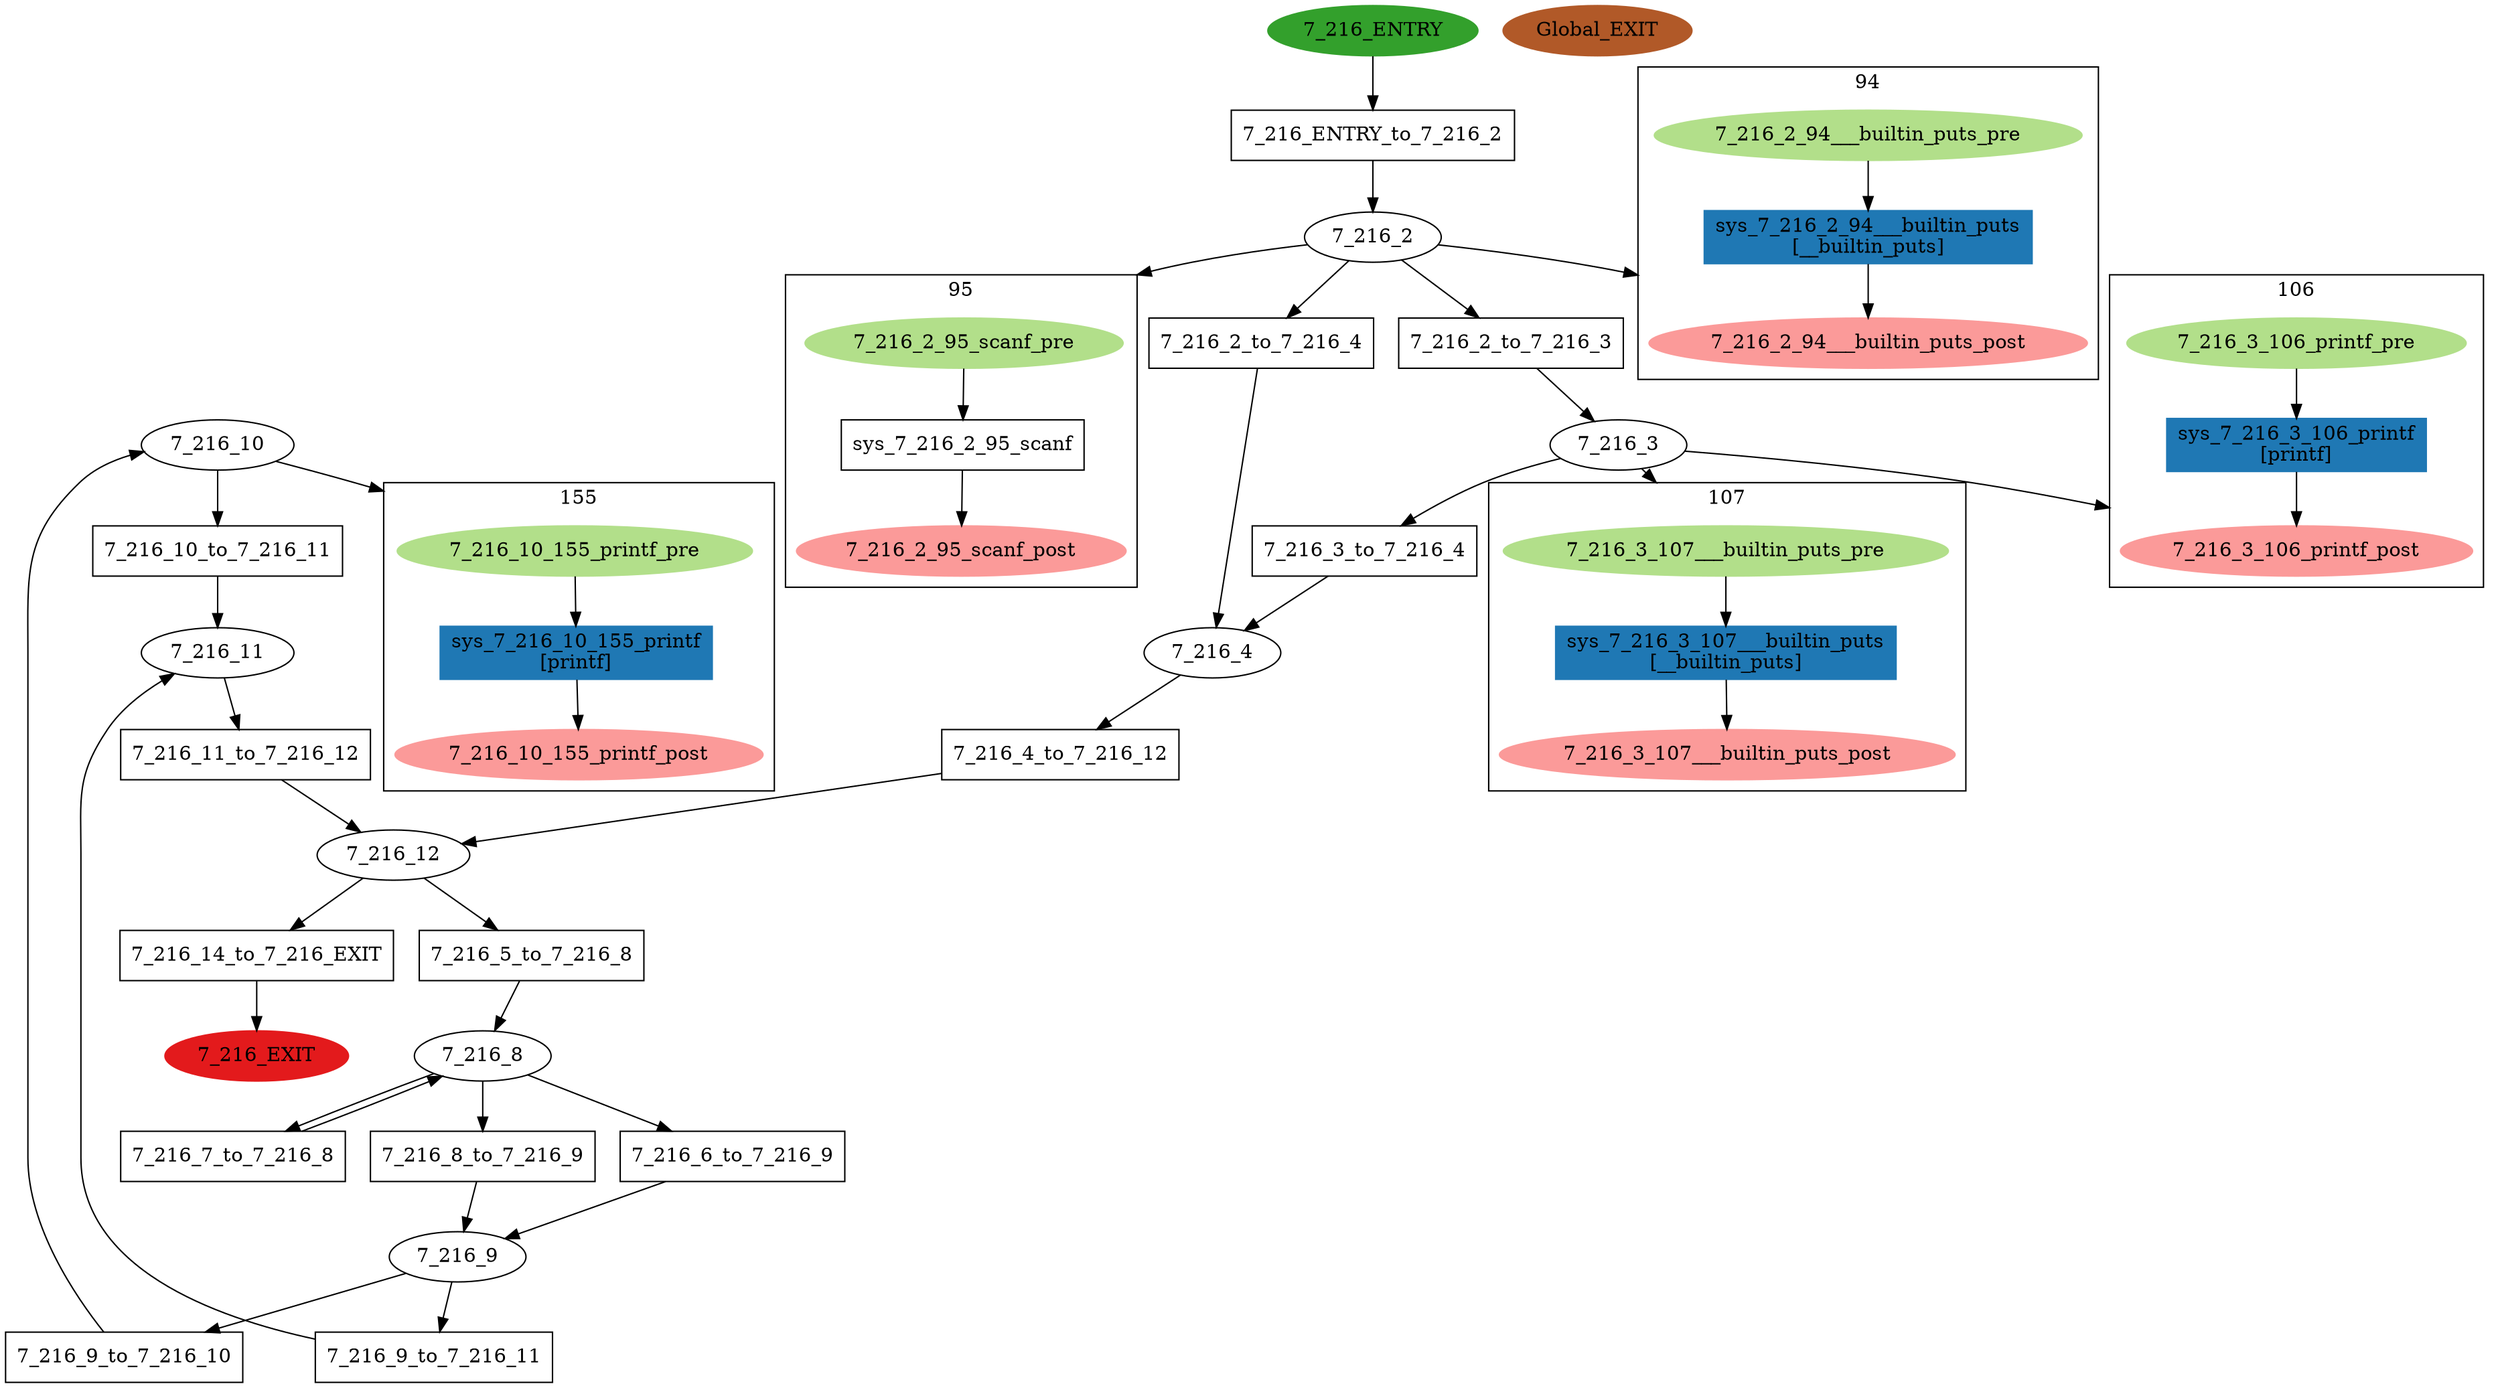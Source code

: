 digraph model { 
compound=true; 
node  [style="filled", colorscheme="paired12"];  "7_216_10" [shape=ellipse, style=""];
subgraph "cluster_7_216_10_155" { 
label="155"  "7_216_10_155_printf_pre" [shape=ellipse, style=""];
  "7_216_10_155_printf_post" [shape=ellipse, style=""];
  "sys_7_216_10_155_printf" [shape=box, style=""];
  "sys_7_216_10_155_printf" [color=2, style=filled];
  "sys_7_216_10_155_printf" [label="sys_7_216_10_155_printf\n[printf]"];
  "sys_7_216_10_155_printf" -> "7_216_10_155_printf_post" [label="", arrowhead="normal"];
  "7_216_10_155_printf_pre" -> "sys_7_216_10_155_printf" [label="", arrowhead="normal"];
}
  "7_216_10" -> "7_216_10_155_printf_pre" [lhead="cluster_7_216_10_155"];
  "7_216_10_155_printf_pre" [color=3, style=filled];
  "7_216_10_155_printf_post" [color=5, style=filled];
  "7_216_EXIT" [shape=ellipse, color=6, style=filled];
  "7_216_ENTRY" [shape=ellipse, color=4, style=filled];
  "7_216_12" [shape=ellipse, style=""];
  "7_216_11" [shape=ellipse, style=""];
  "7_216_3" [shape=ellipse, style=""];
subgraph "cluster_7_216_3_106" { 
label="106"  "7_216_3_106_printf_post" [shape=ellipse, style=""];
  "7_216_3_106_printf_pre" [shape=ellipse, style=""];
  "sys_7_216_3_106_printf" [shape=box, style=""];
  "sys_7_216_3_106_printf" [color=2, style=filled];
  "sys_7_216_3_106_printf" [label="sys_7_216_3_106_printf\n[printf]"];
  "7_216_3_106_printf_pre" -> "sys_7_216_3_106_printf" [label="", arrowhead="normal"];
  "sys_7_216_3_106_printf" -> "7_216_3_106_printf_post" [label="", arrowhead="normal"];
}
  "7_216_3" -> "7_216_3_106_printf_post" [lhead="cluster_7_216_3_106"];
  "7_216_3_106_printf_pre" [color=3, style=filled];
  "7_216_3_106_printf_post" [color=5, style=filled];
subgraph "cluster_7_216_3_107" { 
label="107"  "7_216_3_107___builtin_puts_pre" [shape=ellipse, style=""];
  "7_216_3_107___builtin_puts_post" [shape=ellipse, style=""];
  "sys_7_216_3_107___builtin_puts" [shape=box, style=""];
  "sys_7_216_3_107___builtin_puts" [color=2, style=filled];
  "sys_7_216_3_107___builtin_puts" [label="sys_7_216_3_107___builtin_puts\n[__builtin_puts]"];
  "sys_7_216_3_107___builtin_puts" -> "7_216_3_107___builtin_puts_post" [label="", arrowhead="normal"];
  "7_216_3_107___builtin_puts_pre" -> "sys_7_216_3_107___builtin_puts" [label="", arrowhead="normal"];
}
  "7_216_3" -> "7_216_3_107___builtin_puts_pre" [lhead="cluster_7_216_3_107"];
  "7_216_3_107___builtin_puts_pre" [color=3, style=filled];
  "7_216_3_107___builtin_puts_post" [color=5, style=filled];
  "7_216_2" [shape=ellipse, style=""];
subgraph "cluster_7_216_2_94" { 
label="94"  "7_216_2_94___builtin_puts_post" [shape=ellipse, style=""];
  "7_216_2_94___builtin_puts_pre" [shape=ellipse, style=""];
  "sys_7_216_2_94___builtin_puts" [shape=box, style=""];
  "sys_7_216_2_94___builtin_puts" [color=2, style=filled];
  "sys_7_216_2_94___builtin_puts" [label="sys_7_216_2_94___builtin_puts\n[__builtin_puts]"];
  "7_216_2_94___builtin_puts_pre" -> "sys_7_216_2_94___builtin_puts" [label="", arrowhead="normal"];
  "sys_7_216_2_94___builtin_puts" -> "7_216_2_94___builtin_puts_post" [label="", arrowhead="normal"];
}
  "7_216_2" -> "7_216_2_94___builtin_puts_post" [lhead="cluster_7_216_2_94"];
  "7_216_2_94___builtin_puts_pre" [color=3, style=filled];
  "7_216_2_94___builtin_puts_post" [color=5, style=filled];
subgraph "cluster_7_216_2_95" { 
label="95"  "7_216_2_95_scanf_pre" [shape=ellipse, style=""];
  "7_216_2_95_scanf_post" [shape=ellipse, style=""];
  "sys_7_216_2_95_scanf" [shape=box, style=""];
  "sys_7_216_2_95_scanf" [label="sys_7_216_2_95_scanf\n"];
  "sys_7_216_2_95_scanf" -> "7_216_2_95_scanf_post" [label="", arrowhead="normal"];
  "7_216_2_95_scanf_pre" -> "sys_7_216_2_95_scanf" [label="", arrowhead="normal"];
}
  "7_216_2" -> "7_216_2_95_scanf_pre" [lhead="cluster_7_216_2_95"];
  "7_216_2_95_scanf_pre" [color=3, style=filled];
  "7_216_2_95_scanf_post" [color=5, style=filled];
  "7_216_4" [shape=ellipse, style=""];
  "7_216_9" [shape=ellipse, style=""];
  "7_216_8" [shape=ellipse, style=""];
  "Global_EXIT" [shape=ellipse, color=12, style=filled];
  "7_216_11_to_7_216_12" [shape=box, style=""];
  "7_216_11_to_7_216_12" [label="7_216_11_to_7_216_12\n"];
  "7_216_4_to_7_216_12" [shape=box, style=""];
  "7_216_4_to_7_216_12" [label="7_216_4_to_7_216_12\n"];
  "7_216_2_to_7_216_3" [shape=box, style=""];
  "7_216_2_to_7_216_3" [label="7_216_2_to_7_216_3\n"];
  "7_216_6_to_7_216_9" [shape=box, style=""];
  "7_216_6_to_7_216_9" [label="7_216_6_to_7_216_9\n"];
  "7_216_2_to_7_216_4" [shape=box, style=""];
  "7_216_2_to_7_216_4" [label="7_216_2_to_7_216_4\n"];
  "7_216_9_to_7_216_11" [shape=box, style=""];
  "7_216_9_to_7_216_11" [label="7_216_9_to_7_216_11\n"];
  "7_216_9_to_7_216_10" [shape=box, style=""];
  "7_216_9_to_7_216_10" [label="7_216_9_to_7_216_10\n"];
  "7_216_3_to_7_216_4" [shape=box, style=""];
  "7_216_3_to_7_216_4" [label="7_216_3_to_7_216_4\n"];
  "7_216_10_to_7_216_11" [shape=box, style=""];
  "7_216_10_to_7_216_11" [label="7_216_10_to_7_216_11\n"];
  "7_216_5_to_7_216_8" [shape=box, style=""];
  "7_216_5_to_7_216_8" [label="7_216_5_to_7_216_8\n"];
  "7_216_8_to_7_216_9" [shape=box, style=""];
  "7_216_8_to_7_216_9" [label="7_216_8_to_7_216_9\n"];
  "7_216_14_to_7_216_EXIT" [shape=box, style=""];
  "7_216_14_to_7_216_EXIT" [label="7_216_14_to_7_216_EXIT\n"];
  "7_216_7_to_7_216_8" [shape=box, style=""];
  "7_216_7_to_7_216_8" [label="7_216_7_to_7_216_8\n"];
  "7_216_ENTRY_to_7_216_2" [shape=box, style=""];
  "7_216_ENTRY_to_7_216_2" [label="7_216_ENTRY_to_7_216_2\n"];
  "7_216_2" -> "7_216_2_to_7_216_3" [label="", arrowhead="normal"];
  "7_216_11_to_7_216_12" -> "7_216_12" [label="", arrowhead="normal"];
  "7_216_8" -> "7_216_6_to_7_216_9" [label="", arrowhead="normal"];
  "7_216_9_to_7_216_10" -> "7_216_10" [label="", arrowhead="normal"];
  "7_216_9" -> "7_216_9_to_7_216_11" [label="", arrowhead="normal"];
  "7_216_10" -> "7_216_10_to_7_216_11" [label="", arrowhead="normal"];
  "7_216_8" -> "7_216_8_to_7_216_9" [label="", arrowhead="normal"];
  "7_216_11" -> "7_216_11_to_7_216_12" [label="", arrowhead="normal"];
  "7_216_9" -> "7_216_9_to_7_216_10" [label="", arrowhead="normal"];
  "7_216_8_to_7_216_9" -> "7_216_9" [label="", arrowhead="normal"];
  "7_216_12" -> "7_216_5_to_7_216_8" [label="", arrowhead="normal"];
  "7_216_2_to_7_216_3" -> "7_216_3" [label="", arrowhead="normal"];
  "7_216_2_to_7_216_4" -> "7_216_4" [label="", arrowhead="normal"];
  "7_216_5_to_7_216_8" -> "7_216_8" [label="", arrowhead="normal"];
  "7_216_14_to_7_216_EXIT" -> "7_216_EXIT" [label="", arrowhead="normal"];
  "7_216_4_to_7_216_12" -> "7_216_12" [label="", arrowhead="normal"];
  "7_216_2" -> "7_216_2_to_7_216_4" [label="", arrowhead="normal"];
  "7_216_6_to_7_216_9" -> "7_216_9" [label="", arrowhead="normal"];
  "7_216_12" -> "7_216_14_to_7_216_EXIT" [label="", arrowhead="normal"];
  "7_216_9_to_7_216_11" -> "7_216_11" [label="", arrowhead="normal"];
  "7_216_3_to_7_216_4" -> "7_216_4" [label="", arrowhead="normal"];
  "7_216_ENTRY_to_7_216_2" -> "7_216_2" [label="", arrowhead="normal"];
  "7_216_10_to_7_216_11" -> "7_216_11" [label="", arrowhead="normal"];
  "7_216_3" -> "7_216_3_to_7_216_4" [label="", arrowhead="normal"];
  "7_216_ENTRY" -> "7_216_ENTRY_to_7_216_2" [label="", arrowhead="normal"];
  "7_216_7_to_7_216_8" -> "7_216_8" [label="", arrowhead="normal"];
  "7_216_4" -> "7_216_4_to_7_216_12" [label="", arrowhead="normal"];
  "7_216_8" -> "7_216_7_to_7_216_8" [label="", arrowhead="normal"];
}
